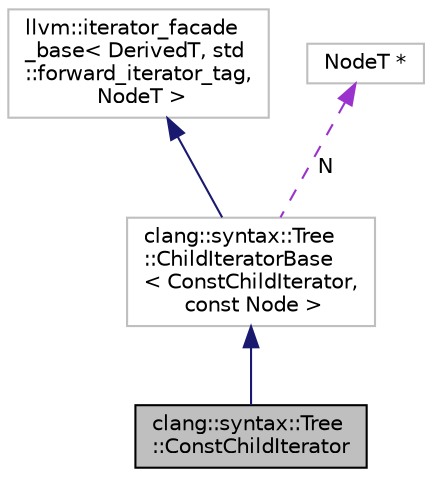 digraph "clang::syntax::Tree::ConstChildIterator"
{
 // LATEX_PDF_SIZE
  bgcolor="transparent";
  edge [fontname="Helvetica",fontsize="10",labelfontname="Helvetica",labelfontsize="10"];
  node [fontname="Helvetica",fontsize="10",shape=record];
  Node1 [label="clang::syntax::Tree\l::ConstChildIterator",height=0.2,width=0.4,color="black", fillcolor="grey75", style="filled", fontcolor="black",tooltip=" "];
  Node2 -> Node1 [dir="back",color="midnightblue",fontsize="10",style="solid",fontname="Helvetica"];
  Node2 [label="clang::syntax::Tree\l::ChildIteratorBase\l\< ConstChildIterator,\l const Node \>",height=0.2,width=0.4,color="grey75",tooltip="Iterator over children (common base for const/non-const)."];
  Node3 -> Node2 [dir="back",color="midnightblue",fontsize="10",style="solid",fontname="Helvetica"];
  Node3 [label="llvm::iterator_facade\l_base\< DerivedT, std\l::forward_iterator_tag,\l NodeT \>",height=0.2,width=0.4,color="grey75",tooltip=" "];
  Node4 -> Node2 [dir="back",color="darkorchid3",fontsize="10",style="dashed",label=" N" ,fontname="Helvetica"];
  Node4 [label="NodeT *",height=0.2,width=0.4,color="grey75",tooltip=" "];
}
